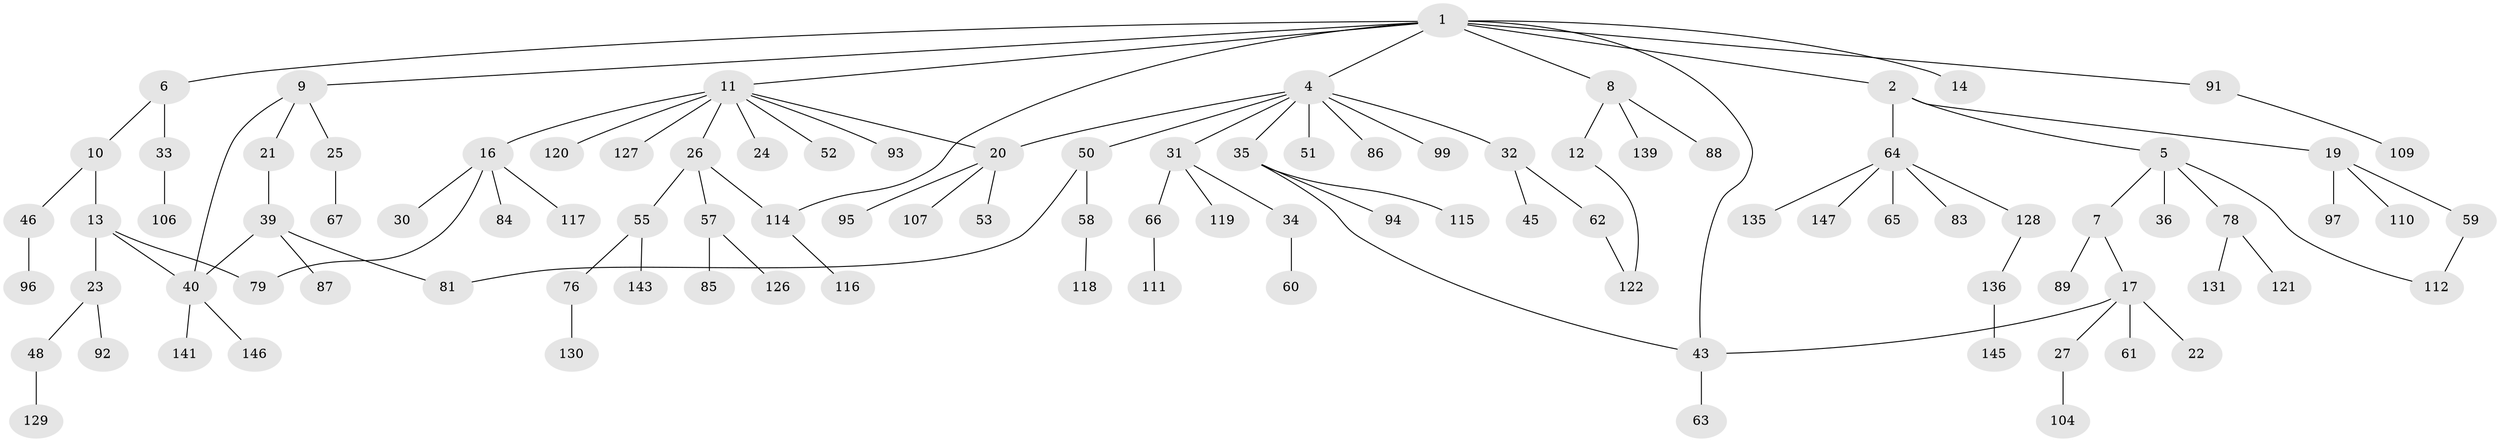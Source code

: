 // original degree distribution, {8: 0.013605442176870748, 5: 0.04081632653061224, 4: 0.10204081632653061, 3: 0.12244897959183673, 2: 0.25170068027210885, 1: 0.4557823129251701, 7: 0.006802721088435374, 6: 0.006802721088435374}
// Generated by graph-tools (version 1.1) at 2025/10/02/27/25 16:10:51]
// undirected, 102 vertices, 111 edges
graph export_dot {
graph [start="1"]
  node [color=gray90,style=filled];
  1 [super="+3"];
  2 [super="+90"];
  4 [super="+54"];
  5 [super="+28"];
  6 [super="+49"];
  7 [super="+123"];
  8 [super="+132"];
  9 [super="+18"];
  10 [super="+41"];
  11 [super="+15"];
  12;
  13 [super="+47"];
  14;
  16 [super="+69"];
  17 [super="+37"];
  19 [super="+42"];
  20 [super="+29"];
  21 [super="+101"];
  22 [super="+82"];
  23 [super="+71"];
  24;
  25 [super="+70"];
  26 [super="+44"];
  27;
  30;
  31 [super="+80"];
  32 [super="+38"];
  33 [super="+105"];
  34;
  35 [super="+68"];
  36 [super="+72"];
  39 [super="+56"];
  40 [super="+137"];
  43 [super="+125"];
  45 [super="+98"];
  46;
  48;
  50 [super="+124"];
  51;
  52;
  53 [super="+100"];
  55 [super="+75"];
  57 [super="+74"];
  58;
  59 [super="+77"];
  60 [super="+73"];
  61;
  62;
  63;
  64 [super="+103"];
  65;
  66;
  67;
  76;
  78 [super="+102"];
  79;
  81;
  83;
  84;
  85;
  86 [super="+144"];
  87;
  88;
  89 [super="+113"];
  91 [super="+138"];
  92;
  93;
  94;
  95;
  96 [super="+108"];
  97;
  99;
  104;
  106;
  107;
  109;
  110;
  111;
  112;
  114;
  115;
  116;
  117;
  118;
  119;
  120 [super="+133"];
  121 [super="+142"];
  122 [super="+140"];
  126;
  127;
  128;
  129;
  130 [super="+134"];
  131;
  135;
  136;
  139;
  141;
  143;
  145;
  146;
  147;
  1 -- 2;
  1 -- 4;
  1 -- 6;
  1 -- 8;
  1 -- 91;
  1 -- 114;
  1 -- 43;
  1 -- 11;
  1 -- 9;
  1 -- 14;
  2 -- 5;
  2 -- 19;
  2 -- 64;
  4 -- 31;
  4 -- 32;
  4 -- 35;
  4 -- 50;
  4 -- 51;
  4 -- 99;
  4 -- 86;
  4 -- 20;
  5 -- 7;
  5 -- 36;
  5 -- 112;
  5 -- 78;
  6 -- 10;
  6 -- 33;
  7 -- 17;
  7 -- 89;
  8 -- 12;
  8 -- 88;
  8 -- 139;
  9 -- 21;
  9 -- 25;
  9 -- 40;
  10 -- 13;
  10 -- 46;
  11 -- 20;
  11 -- 24;
  11 -- 127 [weight=2];
  11 -- 16;
  11 -- 52;
  11 -- 120;
  11 -- 26;
  11 -- 93;
  12 -- 122;
  13 -- 23;
  13 -- 79;
  13 -- 40;
  16 -- 30;
  16 -- 84;
  16 -- 79;
  16 -- 117;
  17 -- 22;
  17 -- 27;
  17 -- 43;
  17 -- 61;
  19 -- 97;
  19 -- 59;
  19 -- 110;
  20 -- 107;
  20 -- 53;
  20 -- 95;
  21 -- 39;
  23 -- 48;
  23 -- 92;
  25 -- 67;
  26 -- 55;
  26 -- 57;
  26 -- 114;
  27 -- 104;
  31 -- 34;
  31 -- 66;
  31 -- 119;
  32 -- 45;
  32 -- 62;
  33 -- 106;
  34 -- 60;
  35 -- 115;
  35 -- 94;
  35 -- 43;
  39 -- 40;
  39 -- 87;
  39 -- 81;
  40 -- 146;
  40 -- 141;
  43 -- 63;
  46 -- 96;
  48 -- 129;
  50 -- 58;
  50 -- 81;
  55 -- 143;
  55 -- 76;
  57 -- 85;
  57 -- 126;
  58 -- 118;
  59 -- 112;
  62 -- 122;
  64 -- 65;
  64 -- 83;
  64 -- 147;
  64 -- 128;
  64 -- 135;
  66 -- 111;
  76 -- 130;
  78 -- 131;
  78 -- 121;
  91 -- 109;
  114 -- 116;
  128 -- 136;
  136 -- 145;
}
